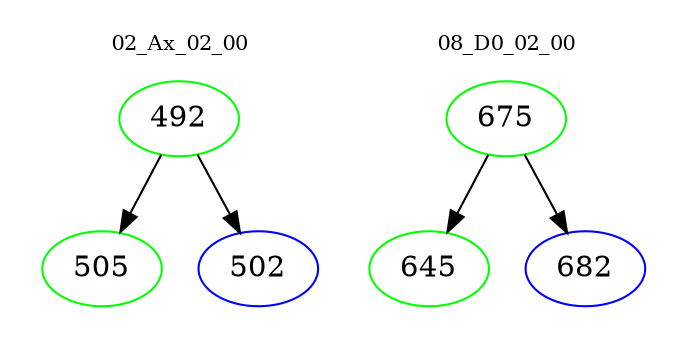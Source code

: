 digraph{
subgraph cluster_0 {
color = white
label = "02_Ax_02_00";
fontsize=10;
T0_492 [label="492", color="green"]
T0_492 -> T0_505 [color="black"]
T0_505 [label="505", color="green"]
T0_492 -> T0_502 [color="black"]
T0_502 [label="502", color="blue"]
}
subgraph cluster_1 {
color = white
label = "08_D0_02_00";
fontsize=10;
T1_675 [label="675", color="green"]
T1_675 -> T1_645 [color="black"]
T1_645 [label="645", color="green"]
T1_675 -> T1_682 [color="black"]
T1_682 [label="682", color="blue"]
}
}
